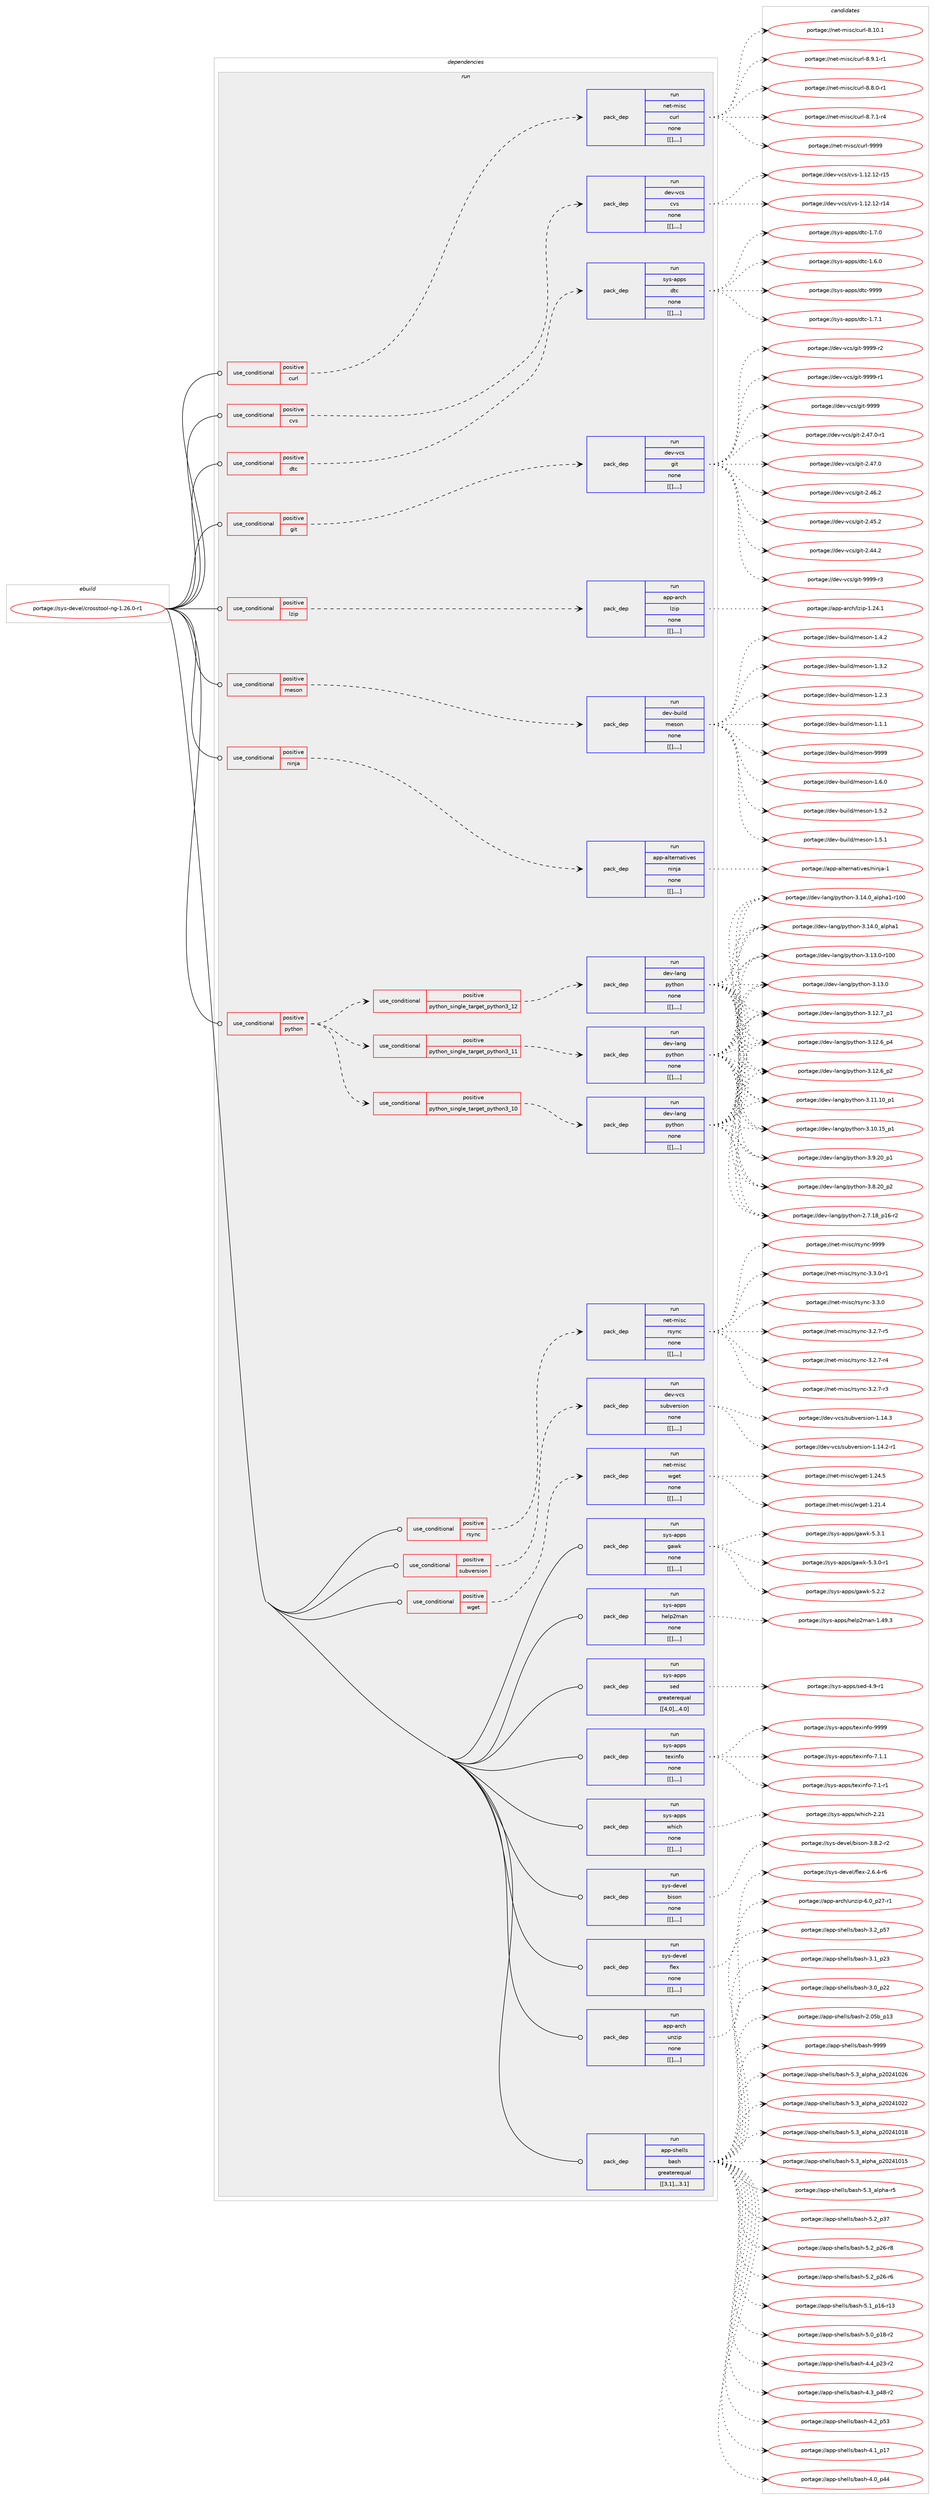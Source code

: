 digraph prolog {

# *************
# Graph options
# *************

newrank=true;
concentrate=true;
compound=true;
graph [rankdir=LR,fontname=Helvetica,fontsize=10,ranksep=1.5];#, ranksep=2.5, nodesep=0.2];
edge  [arrowhead=vee];
node  [fontname=Helvetica,fontsize=10];

# **********
# The ebuild
# **********

subgraph cluster_leftcol {
color=gray;
label=<<i>ebuild</i>>;
id [label="portage://sys-devel/crosstool-ng-1.26.0-r1", color=red, width=4, href="../sys-devel/crosstool-ng-1.26.0-r1.svg"];
}

# ****************
# The dependencies
# ****************

subgraph cluster_midcol {
color=gray;
label=<<i>dependencies</i>>;
subgraph cluster_compile {
fillcolor="#eeeeee";
style=filled;
label=<<i>compile</i>>;
}
subgraph cluster_compileandrun {
fillcolor="#eeeeee";
style=filled;
label=<<i>compile and run</i>>;
}
subgraph cluster_run {
fillcolor="#eeeeee";
style=filled;
label=<<i>run</i>>;
subgraph cond121635 {
dependency455871 [label=<<TABLE BORDER="0" CELLBORDER="1" CELLSPACING="0" CELLPADDING="4"><TR><TD ROWSPAN="3" CELLPADDING="10">use_conditional</TD></TR><TR><TD>positive</TD></TR><TR><TD>curl</TD></TR></TABLE>>, shape=none, color=red];
subgraph pack331029 {
dependency455950 [label=<<TABLE BORDER="0" CELLBORDER="1" CELLSPACING="0" CELLPADDING="4" WIDTH="220"><TR><TD ROWSPAN="6" CELLPADDING="30">pack_dep</TD></TR><TR><TD WIDTH="110">run</TD></TR><TR><TD>net-misc</TD></TR><TR><TD>curl</TD></TR><TR><TD>none</TD></TR><TR><TD>[[],,,,]</TD></TR></TABLE>>, shape=none, color=blue];
}
dependency455871:e -> dependency455950:w [weight=20,style="dashed",arrowhead="vee"];
}
id:e -> dependency455871:w [weight=20,style="solid",arrowhead="odot"];
subgraph cond121665 {
dependency456014 [label=<<TABLE BORDER="0" CELLBORDER="1" CELLSPACING="0" CELLPADDING="4"><TR><TD ROWSPAN="3" CELLPADDING="10">use_conditional</TD></TR><TR><TD>positive</TD></TR><TR><TD>cvs</TD></TR></TABLE>>, shape=none, color=red];
subgraph pack331116 {
dependency456078 [label=<<TABLE BORDER="0" CELLBORDER="1" CELLSPACING="0" CELLPADDING="4" WIDTH="220"><TR><TD ROWSPAN="6" CELLPADDING="30">pack_dep</TD></TR><TR><TD WIDTH="110">run</TD></TR><TR><TD>dev-vcs</TD></TR><TR><TD>cvs</TD></TR><TR><TD>none</TD></TR><TR><TD>[[],,,,]</TD></TR></TABLE>>, shape=none, color=blue];
}
dependency456014:e -> dependency456078:w [weight=20,style="dashed",arrowhead="vee"];
}
id:e -> dependency456014:w [weight=20,style="solid",arrowhead="odot"];
subgraph cond121708 {
dependency456103 [label=<<TABLE BORDER="0" CELLBORDER="1" CELLSPACING="0" CELLPADDING="4"><TR><TD ROWSPAN="3" CELLPADDING="10">use_conditional</TD></TR><TR><TD>positive</TD></TR><TR><TD>dtc</TD></TR></TABLE>>, shape=none, color=red];
subgraph pack331178 {
dependency456105 [label=<<TABLE BORDER="0" CELLBORDER="1" CELLSPACING="0" CELLPADDING="4" WIDTH="220"><TR><TD ROWSPAN="6" CELLPADDING="30">pack_dep</TD></TR><TR><TD WIDTH="110">run</TD></TR><TR><TD>sys-apps</TD></TR><TR><TD>dtc</TD></TR><TR><TD>none</TD></TR><TR><TD>[[],,,,]</TD></TR></TABLE>>, shape=none, color=blue];
}
dependency456103:e -> dependency456105:w [weight=20,style="dashed",arrowhead="vee"];
}
id:e -> dependency456103:w [weight=20,style="solid",arrowhead="odot"];
subgraph cond121727 {
dependency456239 [label=<<TABLE BORDER="0" CELLBORDER="1" CELLSPACING="0" CELLPADDING="4"><TR><TD ROWSPAN="3" CELLPADDING="10">use_conditional</TD></TR><TR><TD>positive</TD></TR><TR><TD>git</TD></TR></TABLE>>, shape=none, color=red];
subgraph pack331257 {
dependency456242 [label=<<TABLE BORDER="0" CELLBORDER="1" CELLSPACING="0" CELLPADDING="4" WIDTH="220"><TR><TD ROWSPAN="6" CELLPADDING="30">pack_dep</TD></TR><TR><TD WIDTH="110">run</TD></TR><TR><TD>dev-vcs</TD></TR><TR><TD>git</TD></TR><TR><TD>none</TD></TR><TR><TD>[[],,,,]</TD></TR></TABLE>>, shape=none, color=blue];
}
dependency456239:e -> dependency456242:w [weight=20,style="dashed",arrowhead="vee"];
}
id:e -> dependency456239:w [weight=20,style="solid",arrowhead="odot"];
subgraph cond121813 {
dependency456349 [label=<<TABLE BORDER="0" CELLBORDER="1" CELLSPACING="0" CELLPADDING="4"><TR><TD ROWSPAN="3" CELLPADDING="10">use_conditional</TD></TR><TR><TD>positive</TD></TR><TR><TD>lzip</TD></TR></TABLE>>, shape=none, color=red];
subgraph pack331317 {
dependency456390 [label=<<TABLE BORDER="0" CELLBORDER="1" CELLSPACING="0" CELLPADDING="4" WIDTH="220"><TR><TD ROWSPAN="6" CELLPADDING="30">pack_dep</TD></TR><TR><TD WIDTH="110">run</TD></TR><TR><TD>app-arch</TD></TR><TR><TD>lzip</TD></TR><TR><TD>none</TD></TR><TR><TD>[[],,,,]</TD></TR></TABLE>>, shape=none, color=blue];
}
dependency456349:e -> dependency456390:w [weight=20,style="dashed",arrowhead="vee"];
}
id:e -> dependency456349:w [weight=20,style="solid",arrowhead="odot"];
subgraph cond121845 {
dependency456415 [label=<<TABLE BORDER="0" CELLBORDER="1" CELLSPACING="0" CELLPADDING="4"><TR><TD ROWSPAN="3" CELLPADDING="10">use_conditional</TD></TR><TR><TD>positive</TD></TR><TR><TD>meson</TD></TR></TABLE>>, shape=none, color=red];
subgraph pack331355 {
dependency456445 [label=<<TABLE BORDER="0" CELLBORDER="1" CELLSPACING="0" CELLPADDING="4" WIDTH="220"><TR><TD ROWSPAN="6" CELLPADDING="30">pack_dep</TD></TR><TR><TD WIDTH="110">run</TD></TR><TR><TD>dev-build</TD></TR><TR><TD>meson</TD></TR><TR><TD>none</TD></TR><TR><TD>[[],,,,]</TD></TR></TABLE>>, shape=none, color=blue];
}
dependency456415:e -> dependency456445:w [weight=20,style="dashed",arrowhead="vee"];
}
id:e -> dependency456415:w [weight=20,style="solid",arrowhead="odot"];
subgraph cond121886 {
dependency456507 [label=<<TABLE BORDER="0" CELLBORDER="1" CELLSPACING="0" CELLPADDING="4"><TR><TD ROWSPAN="3" CELLPADDING="10">use_conditional</TD></TR><TR><TD>positive</TD></TR><TR><TD>ninja</TD></TR></TABLE>>, shape=none, color=red];
subgraph pack331416 {
dependency456553 [label=<<TABLE BORDER="0" CELLBORDER="1" CELLSPACING="0" CELLPADDING="4" WIDTH="220"><TR><TD ROWSPAN="6" CELLPADDING="30">pack_dep</TD></TR><TR><TD WIDTH="110">run</TD></TR><TR><TD>app-alternatives</TD></TR><TR><TD>ninja</TD></TR><TR><TD>none</TD></TR><TR><TD>[[],,,,]</TD></TR></TABLE>>, shape=none, color=blue];
}
dependency456507:e -> dependency456553:w [weight=20,style="dashed",arrowhead="vee"];
}
id:e -> dependency456507:w [weight=20,style="solid",arrowhead="odot"];
subgraph cond121912 {
dependency456624 [label=<<TABLE BORDER="0" CELLBORDER="1" CELLSPACING="0" CELLPADDING="4"><TR><TD ROWSPAN="3" CELLPADDING="10">use_conditional</TD></TR><TR><TD>positive</TD></TR><TR><TD>python</TD></TR></TABLE>>, shape=none, color=red];
subgraph cond121938 {
dependency456648 [label=<<TABLE BORDER="0" CELLBORDER="1" CELLSPACING="0" CELLPADDING="4"><TR><TD ROWSPAN="3" CELLPADDING="10">use_conditional</TD></TR><TR><TD>positive</TD></TR><TR><TD>python_single_target_python3_10</TD></TR></TABLE>>, shape=none, color=red];
subgraph pack331506 {
dependency456695 [label=<<TABLE BORDER="0" CELLBORDER="1" CELLSPACING="0" CELLPADDING="4" WIDTH="220"><TR><TD ROWSPAN="6" CELLPADDING="30">pack_dep</TD></TR><TR><TD WIDTH="110">run</TD></TR><TR><TD>dev-lang</TD></TR><TR><TD>python</TD></TR><TR><TD>none</TD></TR><TR><TD>[[],,,,]</TD></TR></TABLE>>, shape=none, color=blue];
}
dependency456648:e -> dependency456695:w [weight=20,style="dashed",arrowhead="vee"];
}
dependency456624:e -> dependency456648:w [weight=20,style="dashed",arrowhead="vee"];
subgraph cond121968 {
dependency456706 [label=<<TABLE BORDER="0" CELLBORDER="1" CELLSPACING="0" CELLPADDING="4"><TR><TD ROWSPAN="3" CELLPADDING="10">use_conditional</TD></TR><TR><TD>positive</TD></TR><TR><TD>python_single_target_python3_11</TD></TR></TABLE>>, shape=none, color=red];
subgraph pack331528 {
dependency456734 [label=<<TABLE BORDER="0" CELLBORDER="1" CELLSPACING="0" CELLPADDING="4" WIDTH="220"><TR><TD ROWSPAN="6" CELLPADDING="30">pack_dep</TD></TR><TR><TD WIDTH="110">run</TD></TR><TR><TD>dev-lang</TD></TR><TR><TD>python</TD></TR><TR><TD>none</TD></TR><TR><TD>[[],,,,]</TD></TR></TABLE>>, shape=none, color=blue];
}
dependency456706:e -> dependency456734:w [weight=20,style="dashed",arrowhead="vee"];
}
dependency456624:e -> dependency456706:w [weight=20,style="dashed",arrowhead="vee"];
subgraph cond121979 {
dependency456742 [label=<<TABLE BORDER="0" CELLBORDER="1" CELLSPACING="0" CELLPADDING="4"><TR><TD ROWSPAN="3" CELLPADDING="10">use_conditional</TD></TR><TR><TD>positive</TD></TR><TR><TD>python_single_target_python3_12</TD></TR></TABLE>>, shape=none, color=red];
subgraph pack331554 {
dependency456767 [label=<<TABLE BORDER="0" CELLBORDER="1" CELLSPACING="0" CELLPADDING="4" WIDTH="220"><TR><TD ROWSPAN="6" CELLPADDING="30">pack_dep</TD></TR><TR><TD WIDTH="110">run</TD></TR><TR><TD>dev-lang</TD></TR><TR><TD>python</TD></TR><TR><TD>none</TD></TR><TR><TD>[[],,,,]</TD></TR></TABLE>>, shape=none, color=blue];
}
dependency456742:e -> dependency456767:w [weight=20,style="dashed",arrowhead="vee"];
}
dependency456624:e -> dependency456742:w [weight=20,style="dashed",arrowhead="vee"];
}
id:e -> dependency456624:w [weight=20,style="solid",arrowhead="odot"];
subgraph cond121988 {
dependency456949 [label=<<TABLE BORDER="0" CELLBORDER="1" CELLSPACING="0" CELLPADDING="4"><TR><TD ROWSPAN="3" CELLPADDING="10">use_conditional</TD></TR><TR><TD>positive</TD></TR><TR><TD>rsync</TD></TR></TABLE>>, shape=none, color=red];
subgraph pack331710 {
dependency456953 [label=<<TABLE BORDER="0" CELLBORDER="1" CELLSPACING="0" CELLPADDING="4" WIDTH="220"><TR><TD ROWSPAN="6" CELLPADDING="30">pack_dep</TD></TR><TR><TD WIDTH="110">run</TD></TR><TR><TD>net-misc</TD></TR><TR><TD>rsync</TD></TR><TR><TD>none</TD></TR><TR><TD>[[],,,,]</TD></TR></TABLE>>, shape=none, color=blue];
}
dependency456949:e -> dependency456953:w [weight=20,style="dashed",arrowhead="vee"];
}
id:e -> dependency456949:w [weight=20,style="solid",arrowhead="odot"];
subgraph cond122037 {
dependency456983 [label=<<TABLE BORDER="0" CELLBORDER="1" CELLSPACING="0" CELLPADDING="4"><TR><TD ROWSPAN="3" CELLPADDING="10">use_conditional</TD></TR><TR><TD>positive</TD></TR><TR><TD>subversion</TD></TR></TABLE>>, shape=none, color=red];
subgraph pack331746 {
dependency457011 [label=<<TABLE BORDER="0" CELLBORDER="1" CELLSPACING="0" CELLPADDING="4" WIDTH="220"><TR><TD ROWSPAN="6" CELLPADDING="30">pack_dep</TD></TR><TR><TD WIDTH="110">run</TD></TR><TR><TD>dev-vcs</TD></TR><TR><TD>subversion</TD></TR><TR><TD>none</TD></TR><TR><TD>[[],,,,]</TD></TR></TABLE>>, shape=none, color=blue];
}
dependency456983:e -> dependency457011:w [weight=20,style="dashed",arrowhead="vee"];
}
id:e -> dependency456983:w [weight=20,style="solid",arrowhead="odot"];
subgraph cond122065 {
dependency457072 [label=<<TABLE BORDER="0" CELLBORDER="1" CELLSPACING="0" CELLPADDING="4"><TR><TD ROWSPAN="3" CELLPADDING="10">use_conditional</TD></TR><TR><TD>positive</TD></TR><TR><TD>wget</TD></TR></TABLE>>, shape=none, color=red];
subgraph pack331788 {
dependency457076 [label=<<TABLE BORDER="0" CELLBORDER="1" CELLSPACING="0" CELLPADDING="4" WIDTH="220"><TR><TD ROWSPAN="6" CELLPADDING="30">pack_dep</TD></TR><TR><TD WIDTH="110">run</TD></TR><TR><TD>net-misc</TD></TR><TR><TD>wget</TD></TR><TR><TD>none</TD></TR><TR><TD>[[],,,,]</TD></TR></TABLE>>, shape=none, color=blue];
}
dependency457072:e -> dependency457076:w [weight=20,style="dashed",arrowhead="vee"];
}
id:e -> dependency457072:w [weight=20,style="solid",arrowhead="odot"];
subgraph pack331791 {
dependency457106 [label=<<TABLE BORDER="0" CELLBORDER="1" CELLSPACING="0" CELLPADDING="4" WIDTH="220"><TR><TD ROWSPAN="6" CELLPADDING="30">pack_dep</TD></TR><TR><TD WIDTH="110">run</TD></TR><TR><TD>app-arch</TD></TR><TR><TD>unzip</TD></TR><TR><TD>none</TD></TR><TR><TD>[[],,,,]</TD></TR></TABLE>>, shape=none, color=blue];
}
id:e -> dependency457106:w [weight=20,style="solid",arrowhead="odot"];
subgraph pack331842 {
dependency457204 [label=<<TABLE BORDER="0" CELLBORDER="1" CELLSPACING="0" CELLPADDING="4" WIDTH="220"><TR><TD ROWSPAN="6" CELLPADDING="30">pack_dep</TD></TR><TR><TD WIDTH="110">run</TD></TR><TR><TD>app-shells</TD></TR><TR><TD>bash</TD></TR><TR><TD>greaterequal</TD></TR><TR><TD>[[3,1],,,3.1]</TD></TR></TABLE>>, shape=none, color=blue];
}
id:e -> dependency457204:w [weight=20,style="solid",arrowhead="odot"];
subgraph pack331871 {
dependency457214 [label=<<TABLE BORDER="0" CELLBORDER="1" CELLSPACING="0" CELLPADDING="4" WIDTH="220"><TR><TD ROWSPAN="6" CELLPADDING="30">pack_dep</TD></TR><TR><TD WIDTH="110">run</TD></TR><TR><TD>sys-apps</TD></TR><TR><TD>gawk</TD></TR><TR><TD>none</TD></TR><TR><TD>[[],,,,]</TD></TR></TABLE>>, shape=none, color=blue];
}
id:e -> dependency457214:w [weight=20,style="solid",arrowhead="odot"];
subgraph pack331890 {
dependency457245 [label=<<TABLE BORDER="0" CELLBORDER="1" CELLSPACING="0" CELLPADDING="4" WIDTH="220"><TR><TD ROWSPAN="6" CELLPADDING="30">pack_dep</TD></TR><TR><TD WIDTH="110">run</TD></TR><TR><TD>sys-apps</TD></TR><TR><TD>help2man</TD></TR><TR><TD>none</TD></TR><TR><TD>[[],,,,]</TD></TR></TABLE>>, shape=none, color=blue];
}
id:e -> dependency457245:w [weight=20,style="solid",arrowhead="odot"];
subgraph pack331907 {
dependency457268 [label=<<TABLE BORDER="0" CELLBORDER="1" CELLSPACING="0" CELLPADDING="4" WIDTH="220"><TR><TD ROWSPAN="6" CELLPADDING="30">pack_dep</TD></TR><TR><TD WIDTH="110">run</TD></TR><TR><TD>sys-apps</TD></TR><TR><TD>sed</TD></TR><TR><TD>greaterequal</TD></TR><TR><TD>[[4,0],,,4.0]</TD></TR></TABLE>>, shape=none, color=blue];
}
id:e -> dependency457268:w [weight=20,style="solid",arrowhead="odot"];
subgraph pack331912 {
dependency457297 [label=<<TABLE BORDER="0" CELLBORDER="1" CELLSPACING="0" CELLPADDING="4" WIDTH="220"><TR><TD ROWSPAN="6" CELLPADDING="30">pack_dep</TD></TR><TR><TD WIDTH="110">run</TD></TR><TR><TD>sys-apps</TD></TR><TR><TD>texinfo</TD></TR><TR><TD>none</TD></TR><TR><TD>[[],,,,]</TD></TR></TABLE>>, shape=none, color=blue];
}
id:e -> dependency457297:w [weight=20,style="solid",arrowhead="odot"];
subgraph pack331930 {
dependency457299 [label=<<TABLE BORDER="0" CELLBORDER="1" CELLSPACING="0" CELLPADDING="4" WIDTH="220"><TR><TD ROWSPAN="6" CELLPADDING="30">pack_dep</TD></TR><TR><TD WIDTH="110">run</TD></TR><TR><TD>sys-apps</TD></TR><TR><TD>which</TD></TR><TR><TD>none</TD></TR><TR><TD>[[],,,,]</TD></TR></TABLE>>, shape=none, color=blue];
}
id:e -> dependency457299:w [weight=20,style="solid",arrowhead="odot"];
subgraph pack331933 {
dependency457330 [label=<<TABLE BORDER="0" CELLBORDER="1" CELLSPACING="0" CELLPADDING="4" WIDTH="220"><TR><TD ROWSPAN="6" CELLPADDING="30">pack_dep</TD></TR><TR><TD WIDTH="110">run</TD></TR><TR><TD>sys-devel</TD></TR><TR><TD>bison</TD></TR><TR><TD>none</TD></TR><TR><TD>[[],,,,]</TD></TR></TABLE>>, shape=none, color=blue];
}
id:e -> dependency457330:w [weight=20,style="solid",arrowhead="odot"];
subgraph pack331953 {
dependency457418 [label=<<TABLE BORDER="0" CELLBORDER="1" CELLSPACING="0" CELLPADDING="4" WIDTH="220"><TR><TD ROWSPAN="6" CELLPADDING="30">pack_dep</TD></TR><TR><TD WIDTH="110">run</TD></TR><TR><TD>sys-devel</TD></TR><TR><TD>flex</TD></TR><TR><TD>none</TD></TR><TR><TD>[[],,,,]</TD></TR></TABLE>>, shape=none, color=blue];
}
id:e -> dependency457418:w [weight=20,style="solid",arrowhead="odot"];
}
}

# **************
# The candidates
# **************

subgraph cluster_choices {
rank=same;
color=gray;
label=<<i>candidates</i>>;

subgraph choice330759 {
color=black;
nodesep=1;
choice110101116451091051159947991171141084557575757 [label="portage://net-misc/curl-9999", color=red, width=4,href="../net-misc/curl-9999.svg"];
choice1101011164510910511599479911711410845564649484649 [label="portage://net-misc/curl-8.10.1", color=red, width=4,href="../net-misc/curl-8.10.1.svg"];
choice110101116451091051159947991171141084556465746494511449 [label="portage://net-misc/curl-8.9.1-r1", color=red, width=4,href="../net-misc/curl-8.9.1-r1.svg"];
choice110101116451091051159947991171141084556465646484511449 [label="portage://net-misc/curl-8.8.0-r1", color=red, width=4,href="../net-misc/curl-8.8.0-r1.svg"];
choice110101116451091051159947991171141084556465546494511452 [label="portage://net-misc/curl-8.7.1-r4", color=red, width=4,href="../net-misc/curl-8.7.1-r4.svg"];
dependency455950:e -> choice110101116451091051159947991171141084557575757:w [style=dotted,weight="100"];
dependency455950:e -> choice1101011164510910511599479911711410845564649484649:w [style=dotted,weight="100"];
dependency455950:e -> choice110101116451091051159947991171141084556465746494511449:w [style=dotted,weight="100"];
dependency455950:e -> choice110101116451091051159947991171141084556465646484511449:w [style=dotted,weight="100"];
dependency455950:e -> choice110101116451091051159947991171141084556465546494511452:w [style=dotted,weight="100"];
}
subgraph choice330779 {
color=black;
nodesep=1;
choice100101118451189911547991181154549464950464950451144953 [label="portage://dev-vcs/cvs-1.12.12-r15", color=red, width=4,href="../dev-vcs/cvs-1.12.12-r15.svg"];
choice100101118451189911547991181154549464950464950451144952 [label="portage://dev-vcs/cvs-1.12.12-r14", color=red, width=4,href="../dev-vcs/cvs-1.12.12-r14.svg"];
dependency456078:e -> choice100101118451189911547991181154549464950464950451144953:w [style=dotted,weight="100"];
dependency456078:e -> choice100101118451189911547991181154549464950464950451144952:w [style=dotted,weight="100"];
}
subgraph choice330781 {
color=black;
nodesep=1;
choice115121115459711211211547100116994557575757 [label="portage://sys-apps/dtc-9999", color=red, width=4,href="../sys-apps/dtc-9999.svg"];
choice11512111545971121121154710011699454946554649 [label="portage://sys-apps/dtc-1.7.1", color=red, width=4,href="../sys-apps/dtc-1.7.1.svg"];
choice11512111545971121121154710011699454946554648 [label="portage://sys-apps/dtc-1.7.0", color=red, width=4,href="../sys-apps/dtc-1.7.0.svg"];
choice11512111545971121121154710011699454946544648 [label="portage://sys-apps/dtc-1.6.0", color=red, width=4,href="../sys-apps/dtc-1.6.0.svg"];
dependency456105:e -> choice115121115459711211211547100116994557575757:w [style=dotted,weight="100"];
dependency456105:e -> choice11512111545971121121154710011699454946554649:w [style=dotted,weight="100"];
dependency456105:e -> choice11512111545971121121154710011699454946554648:w [style=dotted,weight="100"];
dependency456105:e -> choice11512111545971121121154710011699454946544648:w [style=dotted,weight="100"];
}
subgraph choice330791 {
color=black;
nodesep=1;
choice10010111845118991154710310511645575757574511451 [label="portage://dev-vcs/git-9999-r3", color=red, width=4,href="../dev-vcs/git-9999-r3.svg"];
choice10010111845118991154710310511645575757574511450 [label="portage://dev-vcs/git-9999-r2", color=red, width=4,href="../dev-vcs/git-9999-r2.svg"];
choice10010111845118991154710310511645575757574511449 [label="portage://dev-vcs/git-9999-r1", color=red, width=4,href="../dev-vcs/git-9999-r1.svg"];
choice1001011184511899115471031051164557575757 [label="portage://dev-vcs/git-9999", color=red, width=4,href="../dev-vcs/git-9999.svg"];
choice100101118451189911547103105116455046525546484511449 [label="portage://dev-vcs/git-2.47.0-r1", color=red, width=4,href="../dev-vcs/git-2.47.0-r1.svg"];
choice10010111845118991154710310511645504652554648 [label="portage://dev-vcs/git-2.47.0", color=red, width=4,href="../dev-vcs/git-2.47.0.svg"];
choice10010111845118991154710310511645504652544650 [label="portage://dev-vcs/git-2.46.2", color=red, width=4,href="../dev-vcs/git-2.46.2.svg"];
choice10010111845118991154710310511645504652534650 [label="portage://dev-vcs/git-2.45.2", color=red, width=4,href="../dev-vcs/git-2.45.2.svg"];
choice10010111845118991154710310511645504652524650 [label="portage://dev-vcs/git-2.44.2", color=red, width=4,href="../dev-vcs/git-2.44.2.svg"];
dependency456242:e -> choice10010111845118991154710310511645575757574511451:w [style=dotted,weight="100"];
dependency456242:e -> choice10010111845118991154710310511645575757574511450:w [style=dotted,weight="100"];
dependency456242:e -> choice10010111845118991154710310511645575757574511449:w [style=dotted,weight="100"];
dependency456242:e -> choice1001011184511899115471031051164557575757:w [style=dotted,weight="100"];
dependency456242:e -> choice100101118451189911547103105116455046525546484511449:w [style=dotted,weight="100"];
dependency456242:e -> choice10010111845118991154710310511645504652554648:w [style=dotted,weight="100"];
dependency456242:e -> choice10010111845118991154710310511645504652544650:w [style=dotted,weight="100"];
dependency456242:e -> choice10010111845118991154710310511645504652534650:w [style=dotted,weight="100"];
dependency456242:e -> choice10010111845118991154710310511645504652524650:w [style=dotted,weight="100"];
}
subgraph choice330813 {
color=black;
nodesep=1;
choice971121124597114991044710812210511245494650524649 [label="portage://app-arch/lzip-1.24.1", color=red, width=4,href="../app-arch/lzip-1.24.1.svg"];
dependency456390:e -> choice971121124597114991044710812210511245494650524649:w [style=dotted,weight="100"];
}
subgraph choice330829 {
color=black;
nodesep=1;
choice1001011184598117105108100471091011151111104557575757 [label="portage://dev-build/meson-9999", color=red, width=4,href="../dev-build/meson-9999.svg"];
choice100101118459811710510810047109101115111110454946544648 [label="portage://dev-build/meson-1.6.0", color=red, width=4,href="../dev-build/meson-1.6.0.svg"];
choice100101118459811710510810047109101115111110454946534650 [label="portage://dev-build/meson-1.5.2", color=red, width=4,href="../dev-build/meson-1.5.2.svg"];
choice100101118459811710510810047109101115111110454946534649 [label="portage://dev-build/meson-1.5.1", color=red, width=4,href="../dev-build/meson-1.5.1.svg"];
choice100101118459811710510810047109101115111110454946524650 [label="portage://dev-build/meson-1.4.2", color=red, width=4,href="../dev-build/meson-1.4.2.svg"];
choice100101118459811710510810047109101115111110454946514650 [label="portage://dev-build/meson-1.3.2", color=red, width=4,href="../dev-build/meson-1.3.2.svg"];
choice100101118459811710510810047109101115111110454946504651 [label="portage://dev-build/meson-1.2.3", color=red, width=4,href="../dev-build/meson-1.2.3.svg"];
choice100101118459811710510810047109101115111110454946494649 [label="portage://dev-build/meson-1.1.1", color=red, width=4,href="../dev-build/meson-1.1.1.svg"];
dependency456445:e -> choice1001011184598117105108100471091011151111104557575757:w [style=dotted,weight="100"];
dependency456445:e -> choice100101118459811710510810047109101115111110454946544648:w [style=dotted,weight="100"];
dependency456445:e -> choice100101118459811710510810047109101115111110454946534650:w [style=dotted,weight="100"];
dependency456445:e -> choice100101118459811710510810047109101115111110454946534649:w [style=dotted,weight="100"];
dependency456445:e -> choice100101118459811710510810047109101115111110454946524650:w [style=dotted,weight="100"];
dependency456445:e -> choice100101118459811710510810047109101115111110454946514650:w [style=dotted,weight="100"];
dependency456445:e -> choice100101118459811710510810047109101115111110454946504651:w [style=dotted,weight="100"];
dependency456445:e -> choice100101118459811710510810047109101115111110454946494649:w [style=dotted,weight="100"];
}
subgraph choice330894 {
color=black;
nodesep=1;
choice9711211245971081161011141109711610511810111547110105110106974549 [label="portage://app-alternatives/ninja-1", color=red, width=4,href="../app-alternatives/ninja-1.svg"];
dependency456553:e -> choice9711211245971081161011141109711610511810111547110105110106974549:w [style=dotted,weight="100"];
}
subgraph choice330960 {
color=black;
nodesep=1;
choice100101118451089711010347112121116104111110455146495246489597108112104974945114494848 [label="portage://dev-lang/python-3.14.0_alpha1-r100", color=red, width=4,href="../dev-lang/python-3.14.0_alpha1-r100.svg"];
choice1001011184510897110103471121211161041111104551464952464895971081121049749 [label="portage://dev-lang/python-3.14.0_alpha1", color=red, width=4,href="../dev-lang/python-3.14.0_alpha1.svg"];
choice1001011184510897110103471121211161041111104551464951464845114494848 [label="portage://dev-lang/python-3.13.0-r100", color=red, width=4,href="../dev-lang/python-3.13.0-r100.svg"];
choice10010111845108971101034711212111610411111045514649514648 [label="portage://dev-lang/python-3.13.0", color=red, width=4,href="../dev-lang/python-3.13.0.svg"];
choice100101118451089711010347112121116104111110455146495046559511249 [label="portage://dev-lang/python-3.12.7_p1", color=red, width=4,href="../dev-lang/python-3.12.7_p1.svg"];
choice100101118451089711010347112121116104111110455146495046549511252 [label="portage://dev-lang/python-3.12.6_p4", color=red, width=4,href="../dev-lang/python-3.12.6_p4.svg"];
choice100101118451089711010347112121116104111110455146495046549511250 [label="portage://dev-lang/python-3.12.6_p2", color=red, width=4,href="../dev-lang/python-3.12.6_p2.svg"];
choice10010111845108971101034711212111610411111045514649494649489511249 [label="portage://dev-lang/python-3.11.10_p1", color=red, width=4,href="../dev-lang/python-3.11.10_p1.svg"];
choice10010111845108971101034711212111610411111045514649484649539511249 [label="portage://dev-lang/python-3.10.15_p1", color=red, width=4,href="../dev-lang/python-3.10.15_p1.svg"];
choice100101118451089711010347112121116104111110455146574650489511249 [label="portage://dev-lang/python-3.9.20_p1", color=red, width=4,href="../dev-lang/python-3.9.20_p1.svg"];
choice100101118451089711010347112121116104111110455146564650489511250 [label="portage://dev-lang/python-3.8.20_p2", color=red, width=4,href="../dev-lang/python-3.8.20_p2.svg"];
choice100101118451089711010347112121116104111110455046554649569511249544511450 [label="portage://dev-lang/python-2.7.18_p16-r2", color=red, width=4,href="../dev-lang/python-2.7.18_p16-r2.svg"];
dependency456695:e -> choice100101118451089711010347112121116104111110455146495246489597108112104974945114494848:w [style=dotted,weight="100"];
dependency456695:e -> choice1001011184510897110103471121211161041111104551464952464895971081121049749:w [style=dotted,weight="100"];
dependency456695:e -> choice1001011184510897110103471121211161041111104551464951464845114494848:w [style=dotted,weight="100"];
dependency456695:e -> choice10010111845108971101034711212111610411111045514649514648:w [style=dotted,weight="100"];
dependency456695:e -> choice100101118451089711010347112121116104111110455146495046559511249:w [style=dotted,weight="100"];
dependency456695:e -> choice100101118451089711010347112121116104111110455146495046549511252:w [style=dotted,weight="100"];
dependency456695:e -> choice100101118451089711010347112121116104111110455146495046549511250:w [style=dotted,weight="100"];
dependency456695:e -> choice10010111845108971101034711212111610411111045514649494649489511249:w [style=dotted,weight="100"];
dependency456695:e -> choice10010111845108971101034711212111610411111045514649484649539511249:w [style=dotted,weight="100"];
dependency456695:e -> choice100101118451089711010347112121116104111110455146574650489511249:w [style=dotted,weight="100"];
dependency456695:e -> choice100101118451089711010347112121116104111110455146564650489511250:w [style=dotted,weight="100"];
dependency456695:e -> choice100101118451089711010347112121116104111110455046554649569511249544511450:w [style=dotted,weight="100"];
}
subgraph choice330979 {
color=black;
nodesep=1;
choice100101118451089711010347112121116104111110455146495246489597108112104974945114494848 [label="portage://dev-lang/python-3.14.0_alpha1-r100", color=red, width=4,href="../dev-lang/python-3.14.0_alpha1-r100.svg"];
choice1001011184510897110103471121211161041111104551464952464895971081121049749 [label="portage://dev-lang/python-3.14.0_alpha1", color=red, width=4,href="../dev-lang/python-3.14.0_alpha1.svg"];
choice1001011184510897110103471121211161041111104551464951464845114494848 [label="portage://dev-lang/python-3.13.0-r100", color=red, width=4,href="../dev-lang/python-3.13.0-r100.svg"];
choice10010111845108971101034711212111610411111045514649514648 [label="portage://dev-lang/python-3.13.0", color=red, width=4,href="../dev-lang/python-3.13.0.svg"];
choice100101118451089711010347112121116104111110455146495046559511249 [label="portage://dev-lang/python-3.12.7_p1", color=red, width=4,href="../dev-lang/python-3.12.7_p1.svg"];
choice100101118451089711010347112121116104111110455146495046549511252 [label="portage://dev-lang/python-3.12.6_p4", color=red, width=4,href="../dev-lang/python-3.12.6_p4.svg"];
choice100101118451089711010347112121116104111110455146495046549511250 [label="portage://dev-lang/python-3.12.6_p2", color=red, width=4,href="../dev-lang/python-3.12.6_p2.svg"];
choice10010111845108971101034711212111610411111045514649494649489511249 [label="portage://dev-lang/python-3.11.10_p1", color=red, width=4,href="../dev-lang/python-3.11.10_p1.svg"];
choice10010111845108971101034711212111610411111045514649484649539511249 [label="portage://dev-lang/python-3.10.15_p1", color=red, width=4,href="../dev-lang/python-3.10.15_p1.svg"];
choice100101118451089711010347112121116104111110455146574650489511249 [label="portage://dev-lang/python-3.9.20_p1", color=red, width=4,href="../dev-lang/python-3.9.20_p1.svg"];
choice100101118451089711010347112121116104111110455146564650489511250 [label="portage://dev-lang/python-3.8.20_p2", color=red, width=4,href="../dev-lang/python-3.8.20_p2.svg"];
choice100101118451089711010347112121116104111110455046554649569511249544511450 [label="portage://dev-lang/python-2.7.18_p16-r2", color=red, width=4,href="../dev-lang/python-2.7.18_p16-r2.svg"];
dependency456734:e -> choice100101118451089711010347112121116104111110455146495246489597108112104974945114494848:w [style=dotted,weight="100"];
dependency456734:e -> choice1001011184510897110103471121211161041111104551464952464895971081121049749:w [style=dotted,weight="100"];
dependency456734:e -> choice1001011184510897110103471121211161041111104551464951464845114494848:w [style=dotted,weight="100"];
dependency456734:e -> choice10010111845108971101034711212111610411111045514649514648:w [style=dotted,weight="100"];
dependency456734:e -> choice100101118451089711010347112121116104111110455146495046559511249:w [style=dotted,weight="100"];
dependency456734:e -> choice100101118451089711010347112121116104111110455146495046549511252:w [style=dotted,weight="100"];
dependency456734:e -> choice100101118451089711010347112121116104111110455146495046549511250:w [style=dotted,weight="100"];
dependency456734:e -> choice10010111845108971101034711212111610411111045514649494649489511249:w [style=dotted,weight="100"];
dependency456734:e -> choice10010111845108971101034711212111610411111045514649484649539511249:w [style=dotted,weight="100"];
dependency456734:e -> choice100101118451089711010347112121116104111110455146574650489511249:w [style=dotted,weight="100"];
dependency456734:e -> choice100101118451089711010347112121116104111110455146564650489511250:w [style=dotted,weight="100"];
dependency456734:e -> choice100101118451089711010347112121116104111110455046554649569511249544511450:w [style=dotted,weight="100"];
}
subgraph choice330988 {
color=black;
nodesep=1;
choice100101118451089711010347112121116104111110455146495246489597108112104974945114494848 [label="portage://dev-lang/python-3.14.0_alpha1-r100", color=red, width=4,href="../dev-lang/python-3.14.0_alpha1-r100.svg"];
choice1001011184510897110103471121211161041111104551464952464895971081121049749 [label="portage://dev-lang/python-3.14.0_alpha1", color=red, width=4,href="../dev-lang/python-3.14.0_alpha1.svg"];
choice1001011184510897110103471121211161041111104551464951464845114494848 [label="portage://dev-lang/python-3.13.0-r100", color=red, width=4,href="../dev-lang/python-3.13.0-r100.svg"];
choice10010111845108971101034711212111610411111045514649514648 [label="portage://dev-lang/python-3.13.0", color=red, width=4,href="../dev-lang/python-3.13.0.svg"];
choice100101118451089711010347112121116104111110455146495046559511249 [label="portage://dev-lang/python-3.12.7_p1", color=red, width=4,href="../dev-lang/python-3.12.7_p1.svg"];
choice100101118451089711010347112121116104111110455146495046549511252 [label="portage://dev-lang/python-3.12.6_p4", color=red, width=4,href="../dev-lang/python-3.12.6_p4.svg"];
choice100101118451089711010347112121116104111110455146495046549511250 [label="portage://dev-lang/python-3.12.6_p2", color=red, width=4,href="../dev-lang/python-3.12.6_p2.svg"];
choice10010111845108971101034711212111610411111045514649494649489511249 [label="portage://dev-lang/python-3.11.10_p1", color=red, width=4,href="../dev-lang/python-3.11.10_p1.svg"];
choice10010111845108971101034711212111610411111045514649484649539511249 [label="portage://dev-lang/python-3.10.15_p1", color=red, width=4,href="../dev-lang/python-3.10.15_p1.svg"];
choice100101118451089711010347112121116104111110455146574650489511249 [label="portage://dev-lang/python-3.9.20_p1", color=red, width=4,href="../dev-lang/python-3.9.20_p1.svg"];
choice100101118451089711010347112121116104111110455146564650489511250 [label="portage://dev-lang/python-3.8.20_p2", color=red, width=4,href="../dev-lang/python-3.8.20_p2.svg"];
choice100101118451089711010347112121116104111110455046554649569511249544511450 [label="portage://dev-lang/python-2.7.18_p16-r2", color=red, width=4,href="../dev-lang/python-2.7.18_p16-r2.svg"];
dependency456767:e -> choice100101118451089711010347112121116104111110455146495246489597108112104974945114494848:w [style=dotted,weight="100"];
dependency456767:e -> choice1001011184510897110103471121211161041111104551464952464895971081121049749:w [style=dotted,weight="100"];
dependency456767:e -> choice1001011184510897110103471121211161041111104551464951464845114494848:w [style=dotted,weight="100"];
dependency456767:e -> choice10010111845108971101034711212111610411111045514649514648:w [style=dotted,weight="100"];
dependency456767:e -> choice100101118451089711010347112121116104111110455146495046559511249:w [style=dotted,weight="100"];
dependency456767:e -> choice100101118451089711010347112121116104111110455146495046549511252:w [style=dotted,weight="100"];
dependency456767:e -> choice100101118451089711010347112121116104111110455146495046549511250:w [style=dotted,weight="100"];
dependency456767:e -> choice10010111845108971101034711212111610411111045514649494649489511249:w [style=dotted,weight="100"];
dependency456767:e -> choice10010111845108971101034711212111610411111045514649484649539511249:w [style=dotted,weight="100"];
dependency456767:e -> choice100101118451089711010347112121116104111110455146574650489511249:w [style=dotted,weight="100"];
dependency456767:e -> choice100101118451089711010347112121116104111110455146564650489511250:w [style=dotted,weight="100"];
dependency456767:e -> choice100101118451089711010347112121116104111110455046554649569511249544511450:w [style=dotted,weight="100"];
}
subgraph choice331005 {
color=black;
nodesep=1;
choice110101116451091051159947114115121110994557575757 [label="portage://net-misc/rsync-9999", color=red, width=4,href="../net-misc/rsync-9999.svg"];
choice110101116451091051159947114115121110994551465146484511449 [label="portage://net-misc/rsync-3.3.0-r1", color=red, width=4,href="../net-misc/rsync-3.3.0-r1.svg"];
choice11010111645109105115994711411512111099455146514648 [label="portage://net-misc/rsync-3.3.0", color=red, width=4,href="../net-misc/rsync-3.3.0.svg"];
choice110101116451091051159947114115121110994551465046554511453 [label="portage://net-misc/rsync-3.2.7-r5", color=red, width=4,href="../net-misc/rsync-3.2.7-r5.svg"];
choice110101116451091051159947114115121110994551465046554511452 [label="portage://net-misc/rsync-3.2.7-r4", color=red, width=4,href="../net-misc/rsync-3.2.7-r4.svg"];
choice110101116451091051159947114115121110994551465046554511451 [label="portage://net-misc/rsync-3.2.7-r3", color=red, width=4,href="../net-misc/rsync-3.2.7-r3.svg"];
dependency456953:e -> choice110101116451091051159947114115121110994557575757:w [style=dotted,weight="100"];
dependency456953:e -> choice110101116451091051159947114115121110994551465146484511449:w [style=dotted,weight="100"];
dependency456953:e -> choice11010111645109105115994711411512111099455146514648:w [style=dotted,weight="100"];
dependency456953:e -> choice110101116451091051159947114115121110994551465046554511453:w [style=dotted,weight="100"];
dependency456953:e -> choice110101116451091051159947114115121110994551465046554511452:w [style=dotted,weight="100"];
dependency456953:e -> choice110101116451091051159947114115121110994551465046554511451:w [style=dotted,weight="100"];
}
subgraph choice331045 {
color=black;
nodesep=1;
choice1001011184511899115471151179811810111411510511111045494649524651 [label="portage://dev-vcs/subversion-1.14.3", color=red, width=4,href="../dev-vcs/subversion-1.14.3.svg"];
choice10010111845118991154711511798118101114115105111110454946495246504511449 [label="portage://dev-vcs/subversion-1.14.2-r1", color=red, width=4,href="../dev-vcs/subversion-1.14.2-r1.svg"];
dependency457011:e -> choice1001011184511899115471151179811810111411510511111045494649524651:w [style=dotted,weight="100"];
dependency457011:e -> choice10010111845118991154711511798118101114115105111110454946495246504511449:w [style=dotted,weight="100"];
}
subgraph choice331070 {
color=black;
nodesep=1;
choice11010111645109105115994711910310111645494650524653 [label="portage://net-misc/wget-1.24.5", color=red, width=4,href="../net-misc/wget-1.24.5.svg"];
choice11010111645109105115994711910310111645494650494652 [label="portage://net-misc/wget-1.21.4", color=red, width=4,href="../net-misc/wget-1.21.4.svg"];
dependency457076:e -> choice11010111645109105115994711910310111645494650524653:w [style=dotted,weight="100"];
dependency457076:e -> choice11010111645109105115994711910310111645494650494652:w [style=dotted,weight="100"];
}
subgraph choice331077 {
color=black;
nodesep=1;
choice9711211245971149910447117110122105112455446489511250554511449 [label="portage://app-arch/unzip-6.0_p27-r1", color=red, width=4,href="../app-arch/unzip-6.0_p27-r1.svg"];
dependency457106:e -> choice9711211245971149910447117110122105112455446489511250554511449:w [style=dotted,weight="100"];
}
subgraph choice331082 {
color=black;
nodesep=1;
choice97112112451151041011081081154798971151044557575757 [label="portage://app-shells/bash-9999", color=red, width=4,href="../app-shells/bash-9999.svg"];
choice971121124511510410110810811547989711510445534651959710811210497951125048505249485054 [label="portage://app-shells/bash-5.3_alpha_p20241026", color=red, width=4,href="../app-shells/bash-5.3_alpha_p20241026.svg"];
choice971121124511510410110810811547989711510445534651959710811210497951125048505249485050 [label="portage://app-shells/bash-5.3_alpha_p20241022", color=red, width=4,href="../app-shells/bash-5.3_alpha_p20241022.svg"];
choice971121124511510410110810811547989711510445534651959710811210497951125048505249484956 [label="portage://app-shells/bash-5.3_alpha_p20241018", color=red, width=4,href="../app-shells/bash-5.3_alpha_p20241018.svg"];
choice971121124511510410110810811547989711510445534651959710811210497951125048505249484953 [label="portage://app-shells/bash-5.3_alpha_p20241015", color=red, width=4,href="../app-shells/bash-5.3_alpha_p20241015.svg"];
choice9711211245115104101108108115479897115104455346519597108112104974511453 [label="portage://app-shells/bash-5.3_alpha-r5", color=red, width=4,href="../app-shells/bash-5.3_alpha-r5.svg"];
choice971121124511510410110810811547989711510445534650951125155 [label="portage://app-shells/bash-5.2_p37", color=red, width=4,href="../app-shells/bash-5.2_p37.svg"];
choice9711211245115104101108108115479897115104455346509511250544511456 [label="portage://app-shells/bash-5.2_p26-r8", color=red, width=4,href="../app-shells/bash-5.2_p26-r8.svg"];
choice9711211245115104101108108115479897115104455346509511250544511454 [label="portage://app-shells/bash-5.2_p26-r6", color=red, width=4,href="../app-shells/bash-5.2_p26-r6.svg"];
choice971121124511510410110810811547989711510445534649951124954451144951 [label="portage://app-shells/bash-5.1_p16-r13", color=red, width=4,href="../app-shells/bash-5.1_p16-r13.svg"];
choice9711211245115104101108108115479897115104455346489511249564511450 [label="portage://app-shells/bash-5.0_p18-r2", color=red, width=4,href="../app-shells/bash-5.0_p18-r2.svg"];
choice9711211245115104101108108115479897115104455246529511250514511450 [label="portage://app-shells/bash-4.4_p23-r2", color=red, width=4,href="../app-shells/bash-4.4_p23-r2.svg"];
choice9711211245115104101108108115479897115104455246519511252564511450 [label="portage://app-shells/bash-4.3_p48-r2", color=red, width=4,href="../app-shells/bash-4.3_p48-r2.svg"];
choice971121124511510410110810811547989711510445524650951125351 [label="portage://app-shells/bash-4.2_p53", color=red, width=4,href="../app-shells/bash-4.2_p53.svg"];
choice971121124511510410110810811547989711510445524649951124955 [label="portage://app-shells/bash-4.1_p17", color=red, width=4,href="../app-shells/bash-4.1_p17.svg"];
choice971121124511510410110810811547989711510445524648951125252 [label="portage://app-shells/bash-4.0_p44", color=red, width=4,href="../app-shells/bash-4.0_p44.svg"];
choice971121124511510410110810811547989711510445514650951125355 [label="portage://app-shells/bash-3.2_p57", color=red, width=4,href="../app-shells/bash-3.2_p57.svg"];
choice971121124511510410110810811547989711510445514649951125051 [label="portage://app-shells/bash-3.1_p23", color=red, width=4,href="../app-shells/bash-3.1_p23.svg"];
choice971121124511510410110810811547989711510445514648951125050 [label="portage://app-shells/bash-3.0_p22", color=red, width=4,href="../app-shells/bash-3.0_p22.svg"];
choice9711211245115104101108108115479897115104455046485398951124951 [label="portage://app-shells/bash-2.05b_p13", color=red, width=4,href="../app-shells/bash-2.05b_p13.svg"];
dependency457204:e -> choice97112112451151041011081081154798971151044557575757:w [style=dotted,weight="100"];
dependency457204:e -> choice971121124511510410110810811547989711510445534651959710811210497951125048505249485054:w [style=dotted,weight="100"];
dependency457204:e -> choice971121124511510410110810811547989711510445534651959710811210497951125048505249485050:w [style=dotted,weight="100"];
dependency457204:e -> choice971121124511510410110810811547989711510445534651959710811210497951125048505249484956:w [style=dotted,weight="100"];
dependency457204:e -> choice971121124511510410110810811547989711510445534651959710811210497951125048505249484953:w [style=dotted,weight="100"];
dependency457204:e -> choice9711211245115104101108108115479897115104455346519597108112104974511453:w [style=dotted,weight="100"];
dependency457204:e -> choice971121124511510410110810811547989711510445534650951125155:w [style=dotted,weight="100"];
dependency457204:e -> choice9711211245115104101108108115479897115104455346509511250544511456:w [style=dotted,weight="100"];
dependency457204:e -> choice9711211245115104101108108115479897115104455346509511250544511454:w [style=dotted,weight="100"];
dependency457204:e -> choice971121124511510410110810811547989711510445534649951124954451144951:w [style=dotted,weight="100"];
dependency457204:e -> choice9711211245115104101108108115479897115104455346489511249564511450:w [style=dotted,weight="100"];
dependency457204:e -> choice9711211245115104101108108115479897115104455246529511250514511450:w [style=dotted,weight="100"];
dependency457204:e -> choice9711211245115104101108108115479897115104455246519511252564511450:w [style=dotted,weight="100"];
dependency457204:e -> choice971121124511510410110810811547989711510445524650951125351:w [style=dotted,weight="100"];
dependency457204:e -> choice971121124511510410110810811547989711510445524649951124955:w [style=dotted,weight="100"];
dependency457204:e -> choice971121124511510410110810811547989711510445524648951125252:w [style=dotted,weight="100"];
dependency457204:e -> choice971121124511510410110810811547989711510445514650951125355:w [style=dotted,weight="100"];
dependency457204:e -> choice971121124511510410110810811547989711510445514649951125051:w [style=dotted,weight="100"];
dependency457204:e -> choice971121124511510410110810811547989711510445514648951125050:w [style=dotted,weight="100"];
dependency457204:e -> choice9711211245115104101108108115479897115104455046485398951124951:w [style=dotted,weight="100"];
}
subgraph choice331156 {
color=black;
nodesep=1;
choice11512111545971121121154710397119107455346514649 [label="portage://sys-apps/gawk-5.3.1", color=red, width=4,href="../sys-apps/gawk-5.3.1.svg"];
choice115121115459711211211547103971191074553465146484511449 [label="portage://sys-apps/gawk-5.3.0-r1", color=red, width=4,href="../sys-apps/gawk-5.3.0-r1.svg"];
choice11512111545971121121154710397119107455346504650 [label="portage://sys-apps/gawk-5.2.2", color=red, width=4,href="../sys-apps/gawk-5.2.2.svg"];
dependency457214:e -> choice11512111545971121121154710397119107455346514649:w [style=dotted,weight="100"];
dependency457214:e -> choice115121115459711211211547103971191074553465146484511449:w [style=dotted,weight="100"];
dependency457214:e -> choice11512111545971121121154710397119107455346504650:w [style=dotted,weight="100"];
}
subgraph choice331179 {
color=black;
nodesep=1;
choice115121115459711211211547104101108112501099711045494652574651 [label="portage://sys-apps/help2man-1.49.3", color=red, width=4,href="../sys-apps/help2man-1.49.3.svg"];
dependency457245:e -> choice115121115459711211211547104101108112501099711045494652574651:w [style=dotted,weight="100"];
}
subgraph choice331183 {
color=black;
nodesep=1;
choice115121115459711211211547115101100455246574511449 [label="portage://sys-apps/sed-4.9-r1", color=red, width=4,href="../sys-apps/sed-4.9-r1.svg"];
dependency457268:e -> choice115121115459711211211547115101100455246574511449:w [style=dotted,weight="100"];
}
subgraph choice331226 {
color=black;
nodesep=1;
choice1151211154597112112115471161011201051101021114557575757 [label="portage://sys-apps/texinfo-9999", color=red, width=4,href="../sys-apps/texinfo-9999.svg"];
choice115121115459711211211547116101120105110102111455546494649 [label="portage://sys-apps/texinfo-7.1.1", color=red, width=4,href="../sys-apps/texinfo-7.1.1.svg"];
choice115121115459711211211547116101120105110102111455546494511449 [label="portage://sys-apps/texinfo-7.1-r1", color=red, width=4,href="../sys-apps/texinfo-7.1-r1.svg"];
dependency457297:e -> choice1151211154597112112115471161011201051101021114557575757:w [style=dotted,weight="100"];
dependency457297:e -> choice115121115459711211211547116101120105110102111455546494649:w [style=dotted,weight="100"];
dependency457297:e -> choice115121115459711211211547116101120105110102111455546494511449:w [style=dotted,weight="100"];
}
subgraph choice331251 {
color=black;
nodesep=1;
choice115121115459711211211547119104105991044550465049 [label="portage://sys-apps/which-2.21", color=red, width=4,href="../sys-apps/which-2.21.svg"];
dependency457299:e -> choice115121115459711211211547119104105991044550465049:w [style=dotted,weight="100"];
}
subgraph choice331272 {
color=black;
nodesep=1;
choice1151211154510010111810110847981051151111104551465646504511450 [label="portage://sys-devel/bison-3.8.2-r2", color=red, width=4,href="../sys-devel/bison-3.8.2-r2.svg"];
dependency457330:e -> choice1151211154510010111810110847981051151111104551465646504511450:w [style=dotted,weight="100"];
}
subgraph choice331276 {
color=black;
nodesep=1;
choice11512111545100101118101108471021081011204550465446524511454 [label="portage://sys-devel/flex-2.6.4-r6", color=red, width=4,href="../sys-devel/flex-2.6.4-r6.svg"];
dependency457418:e -> choice11512111545100101118101108471021081011204550465446524511454:w [style=dotted,weight="100"];
}
}

}
